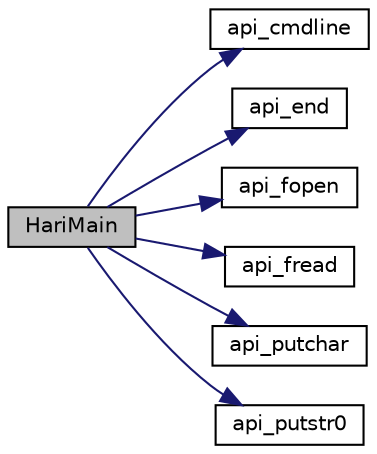 digraph "HariMain"
{
 // LATEX_PDF_SIZE
  edge [fontname="Helvetica",fontsize="10",labelfontname="Helvetica",labelfontsize="10"];
  node [fontname="Helvetica",fontsize="10",shape=record];
  rankdir="LR";
  Node1 [label="HariMain",height=0.2,width=0.4,color="black", fillcolor="grey75", style="filled", fontcolor="black",tooltip=" "];
  Node1 -> Node2 [color="midnightblue",fontsize="10",style="solid",fontname="Helvetica"];
  Node2 [label="api_cmdline",height=0.2,width=0.4,color="black", fillcolor="white", style="filled",URL="$apilib_8h.html#ac8bc75d7141e66f2637c025f84047776",tooltip="コマンドラインの取得を行います"];
  Node1 -> Node3 [color="midnightblue",fontsize="10",style="solid",fontname="Helvetica"];
  Node3 [label="api_end",height=0.2,width=0.4,color="black", fillcolor="white", style="filled",URL="$apilib_8h.html#ad75f3bbaa1d5c628c07566f9eba2dba3",tooltip="終了API"];
  Node1 -> Node4 [color="midnightblue",fontsize="10",style="solid",fontname="Helvetica"];
  Node4 [label="api_fopen",height=0.2,width=0.4,color="black", fillcolor="white", style="filled",URL="$apilib_8h.html#a155758bfd8c2b64c8e6d765143be6c84",tooltip="ファイルをオープンします"];
  Node1 -> Node5 [color="midnightblue",fontsize="10",style="solid",fontname="Helvetica"];
  Node5 [label="api_fread",height=0.2,width=0.4,color="black", fillcolor="white", style="filled",URL="$apilib_8h.html#a7d1641cc295ecdcb06e69af9391a6b85",tooltip="ファイルを読み込みます"];
  Node1 -> Node6 [color="midnightblue",fontsize="10",style="solid",fontname="Helvetica"];
  Node6 [label="api_putchar",height=0.2,width=0.4,color="black", fillcolor="white", style="filled",URL="$apilib_8h.html#a4dd7566dc4a8f4d93a4e4ae357500231",tooltip="一文字表示する"];
  Node1 -> Node7 [color="midnightblue",fontsize="10",style="solid",fontname="Helvetica"];
  Node7 [label="api_putstr0",height=0.2,width=0.4,color="black", fillcolor="white", style="filled",URL="$apilib_8h.html#af73b71034391b78e6e7973d201eca509",tooltip="文字列表示する"];
}
